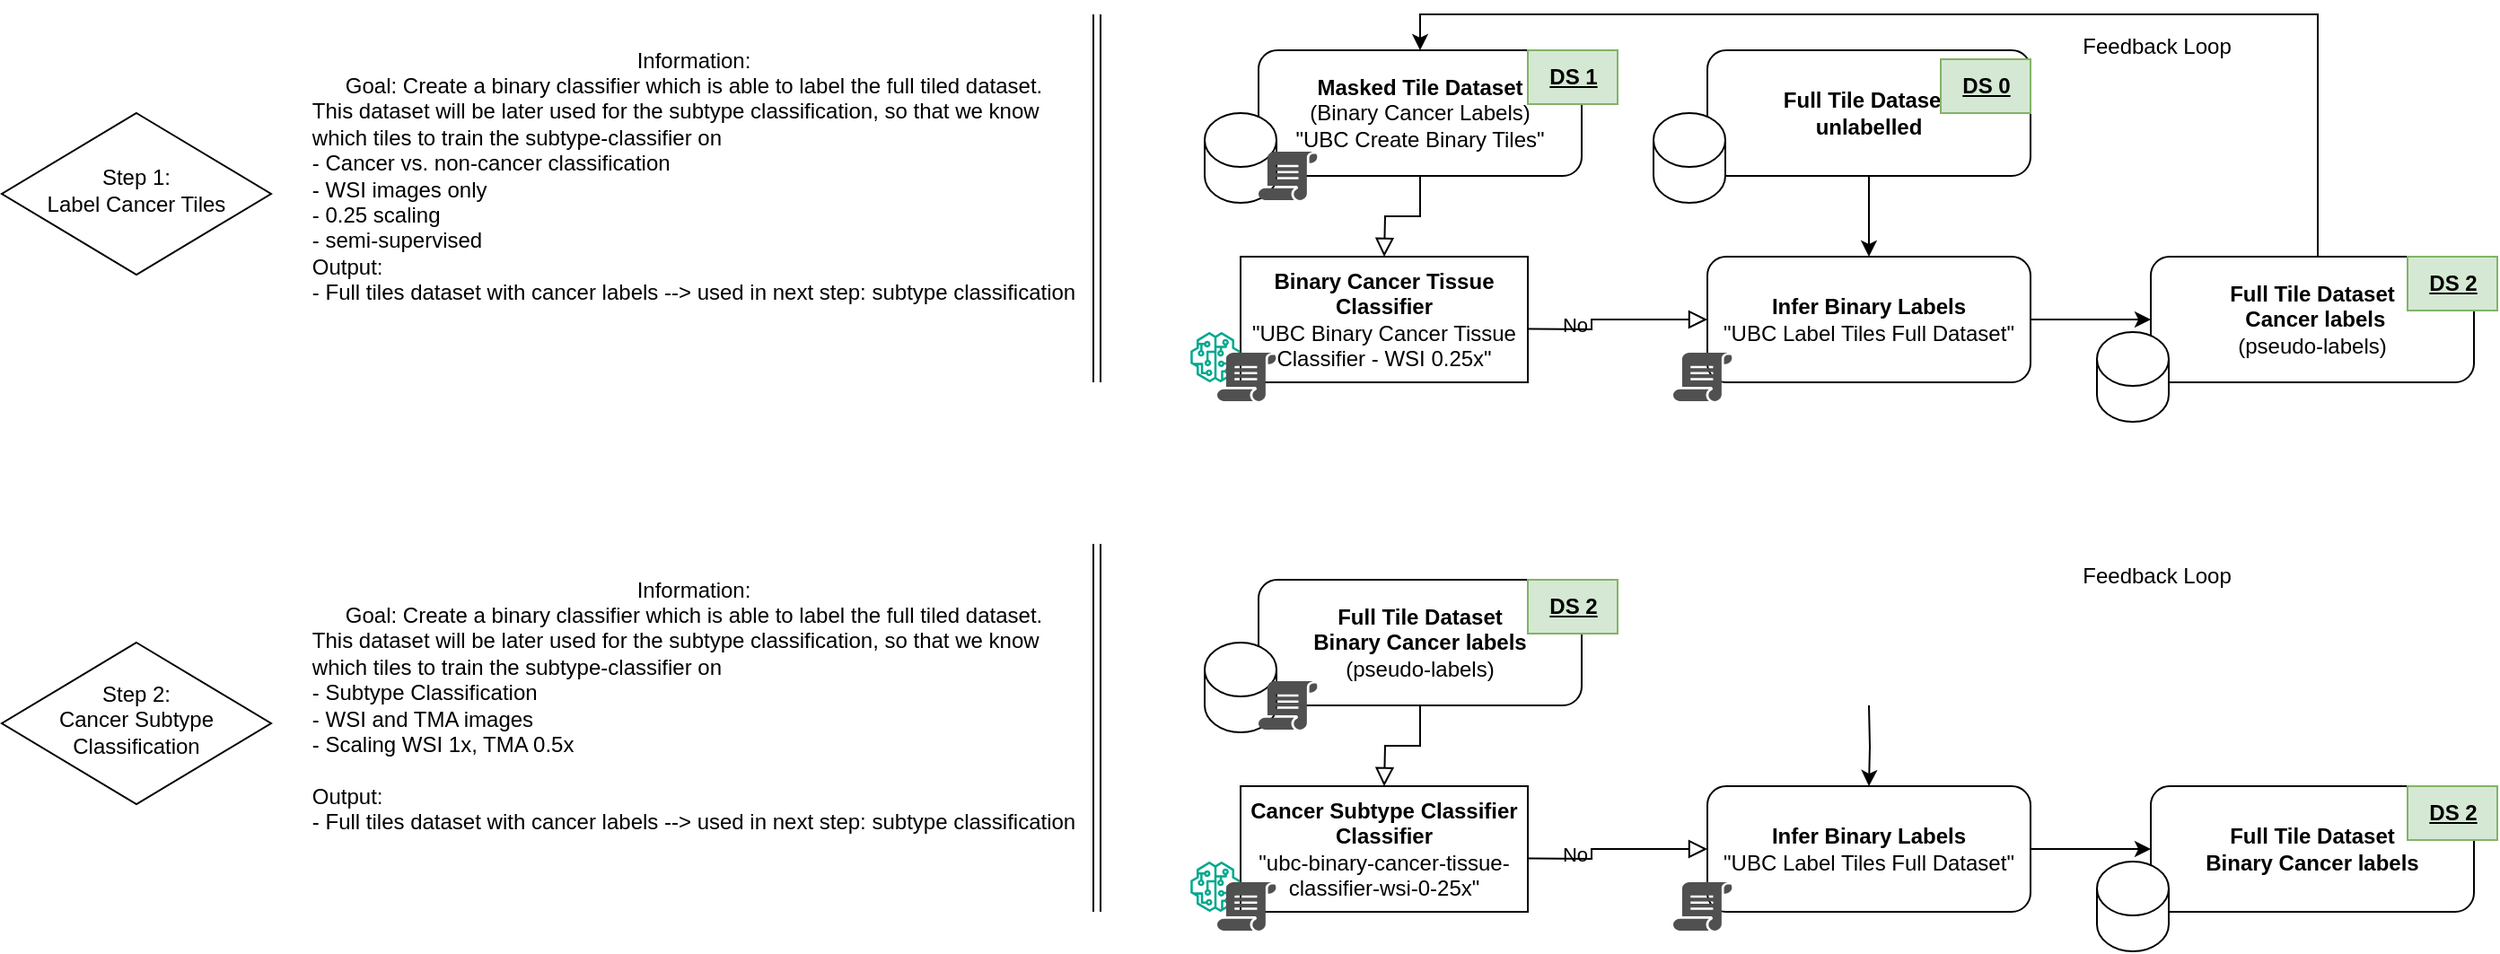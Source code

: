 <mxfile version="22.1.8" type="github">
  <diagram id="C5RBs43oDa-KdzZeNtuy" name="Page-1">
    <mxGraphModel dx="2901" dy="1153" grid="1" gridSize="10" guides="1" tooltips="1" connect="1" arrows="1" fold="1" page="1" pageScale="1" pageWidth="827" pageHeight="1169" math="0" shadow="0">
      <root>
        <mxCell id="WIyWlLk6GJQsqaUBKTNV-0" />
        <mxCell id="WIyWlLk6GJQsqaUBKTNV-1" parent="WIyWlLk6GJQsqaUBKTNV-0" />
        <mxCell id="WIyWlLk6GJQsqaUBKTNV-2" value="" style="rounded=0;html=1;jettySize=auto;orthogonalLoop=1;fontSize=11;endArrow=block;endFill=0;endSize=8;strokeWidth=1;shadow=0;labelBackgroundColor=none;edgeStyle=orthogonalEdgeStyle;" parent="WIyWlLk6GJQsqaUBKTNV-1" source="WIyWlLk6GJQsqaUBKTNV-3" edge="1">
          <mxGeometry relative="1" as="geometry">
            <mxPoint x="220" y="170" as="targetPoint" />
          </mxGeometry>
        </mxCell>
        <mxCell id="WIyWlLk6GJQsqaUBKTNV-3" value="&lt;div&gt;&lt;b&gt;Masked Tile Dataset&lt;/b&gt;&lt;/div&gt;&lt;div&gt;(Binary Cancer Labels)&lt;/div&gt;&lt;div&gt;&quot;UBC Create Binary Tiles&quot;&lt;br&gt;&lt;/div&gt;" style="rounded=1;whiteSpace=wrap;html=1;fontSize=12;glass=0;strokeWidth=1;shadow=0;" parent="WIyWlLk6GJQsqaUBKTNV-1" vertex="1">
          <mxGeometry x="150" y="55" width="180" height="70" as="geometry" />
        </mxCell>
        <mxCell id="WIyWlLk6GJQsqaUBKTNV-5" value="No" style="edgeStyle=orthogonalEdgeStyle;rounded=0;html=1;jettySize=auto;orthogonalLoop=1;fontSize=11;endArrow=block;endFill=0;endSize=8;strokeWidth=1;shadow=0;labelBackgroundColor=none;" parent="WIyWlLk6GJQsqaUBKTNV-1" target="WIyWlLk6GJQsqaUBKTNV-7" edge="1">
          <mxGeometry y="10" relative="1" as="geometry">
            <mxPoint as="offset" />
            <mxPoint x="270" y="210" as="sourcePoint" />
          </mxGeometry>
        </mxCell>
        <mxCell id="vX3REchwmnbRb52gsE5m-12" style="edgeStyle=orthogonalEdgeStyle;rounded=0;orthogonalLoop=1;jettySize=auto;html=1;exitX=1;exitY=0.5;exitDx=0;exitDy=0;entryX=0;entryY=0.5;entryDx=0;entryDy=0;" edge="1" parent="WIyWlLk6GJQsqaUBKTNV-1" source="WIyWlLk6GJQsqaUBKTNV-7" target="vX3REchwmnbRb52gsE5m-7">
          <mxGeometry relative="1" as="geometry" />
        </mxCell>
        <mxCell id="WIyWlLk6GJQsqaUBKTNV-7" value="&lt;div&gt;&lt;b&gt;Infer Binary Labels&lt;/b&gt;&lt;/div&gt;&lt;div&gt;&quot;UBC Label Tiles Full Dataset&quot;&lt;br&gt;&lt;/div&gt;" style="rounded=1;whiteSpace=wrap;html=1;fontSize=12;glass=0;strokeWidth=1;shadow=0;" parent="WIyWlLk6GJQsqaUBKTNV-1" vertex="1">
          <mxGeometry x="400" y="170" width="180" height="70" as="geometry" />
        </mxCell>
        <mxCell id="WIyWlLk6GJQsqaUBKTNV-10" value="Step 1:&lt;br&gt;&lt;div&gt;Label Cancer Tiles&lt;/div&gt;" style="rhombus;whiteSpace=wrap;html=1;shadow=0;fontFamily=Helvetica;fontSize=12;align=center;strokeWidth=1;spacing=6;spacingTop=-4;" parent="WIyWlLk6GJQsqaUBKTNV-1" vertex="1">
          <mxGeometry x="-550" y="90" width="150" height="90" as="geometry" />
        </mxCell>
        <mxCell id="vX3REchwmnbRb52gsE5m-1" value="" style="shape=cylinder3;whiteSpace=wrap;html=1;boundedLbl=1;backgroundOutline=1;size=15;" vertex="1" parent="WIyWlLk6GJQsqaUBKTNV-1">
          <mxGeometry x="120" y="90" width="40" height="50" as="geometry" />
        </mxCell>
        <mxCell id="vX3REchwmnbRb52gsE5m-3" value="&lt;div&gt;&lt;b&gt;Binary Cancer Tissue Classifier&lt;/b&gt;&lt;br&gt;&lt;/div&gt;&lt;div&gt;&quot;UBC Binary Cancer Tissue Classifier - WSI 0.25x&quot;&lt;/div&gt;" style="rounded=0;whiteSpace=wrap;html=1;" vertex="1" parent="WIyWlLk6GJQsqaUBKTNV-1">
          <mxGeometry x="140" y="170" width="160" height="70" as="geometry" />
        </mxCell>
        <mxCell id="vX3REchwmnbRb52gsE5m-2" value="" style="sketch=0;outlineConnect=0;fontColor=#232F3E;gradientColor=none;fillColor=#01A88D;strokeColor=none;dashed=0;verticalLabelPosition=bottom;verticalAlign=top;align=center;html=1;fontSize=12;fontStyle=0;aspect=fixed;pointerEvents=1;shape=mxgraph.aws4.sagemaker_model;shadow=0;" vertex="1" parent="WIyWlLk6GJQsqaUBKTNV-1">
          <mxGeometry x="112" y="212" width="28" height="28" as="geometry" />
        </mxCell>
        <mxCell id="vX3REchwmnbRb52gsE5m-10" value="" style="edgeStyle=orthogonalEdgeStyle;rounded=0;orthogonalLoop=1;jettySize=auto;html=1;" edge="1" parent="WIyWlLk6GJQsqaUBKTNV-1" source="vX3REchwmnbRb52gsE5m-4" target="WIyWlLk6GJQsqaUBKTNV-7">
          <mxGeometry relative="1" as="geometry" />
        </mxCell>
        <mxCell id="vX3REchwmnbRb52gsE5m-4" value="&lt;div&gt;&lt;b&gt;Full Tile Dataset&amp;nbsp;&lt;/b&gt;&lt;/div&gt;&lt;div&gt;&lt;b&gt;unlabelled&lt;br&gt;&lt;/b&gt;&lt;/div&gt;" style="rounded=1;whiteSpace=wrap;html=1;fontSize=12;glass=0;strokeWidth=1;shadow=0;" vertex="1" parent="WIyWlLk6GJQsqaUBKTNV-1">
          <mxGeometry x="400" y="55" width="180" height="70" as="geometry" />
        </mxCell>
        <mxCell id="vX3REchwmnbRb52gsE5m-5" value="" style="shape=cylinder3;whiteSpace=wrap;html=1;boundedLbl=1;backgroundOutline=1;size=15;" vertex="1" parent="WIyWlLk6GJQsqaUBKTNV-1">
          <mxGeometry x="370" y="90" width="40" height="50" as="geometry" />
        </mxCell>
        <mxCell id="vX3REchwmnbRb52gsE5m-9" style="edgeStyle=orthogonalEdgeStyle;rounded=0;orthogonalLoop=1;jettySize=auto;html=1;entryX=0.5;entryY=0;entryDx=0;entryDy=0;" edge="1" parent="WIyWlLk6GJQsqaUBKTNV-1" source="vX3REchwmnbRb52gsE5m-7" target="WIyWlLk6GJQsqaUBKTNV-3">
          <mxGeometry relative="1" as="geometry">
            <mxPoint x="737" y="20" as="targetPoint" />
            <Array as="points">
              <mxPoint x="740" y="35" />
              <mxPoint x="240" y="35" />
            </Array>
          </mxGeometry>
        </mxCell>
        <mxCell id="vX3REchwmnbRb52gsE5m-7" value="&lt;div&gt;&lt;b&gt;Full Tile Dataset&lt;/b&gt;&lt;/div&gt;&lt;div&gt;&lt;b&gt;&amp;nbsp;Cancer labels&lt;br&gt;&lt;/b&gt;&lt;/div&gt;&lt;div&gt;(pseudo-labels)&lt;b&gt;&lt;br&gt;&lt;/b&gt;&lt;/div&gt;" style="rounded=1;whiteSpace=wrap;html=1;fontSize=12;glass=0;strokeWidth=1;shadow=0;" vertex="1" parent="WIyWlLk6GJQsqaUBKTNV-1">
          <mxGeometry x="647" y="170" width="180" height="70" as="geometry" />
        </mxCell>
        <mxCell id="vX3REchwmnbRb52gsE5m-8" value="" style="shape=cylinder3;whiteSpace=wrap;html=1;boundedLbl=1;backgroundOutline=1;size=15;" vertex="1" parent="WIyWlLk6GJQsqaUBKTNV-1">
          <mxGeometry x="617" y="212" width="40" height="50" as="geometry" />
        </mxCell>
        <mxCell id="vX3REchwmnbRb52gsE5m-13" value="Feedback Loop" style="text;html=1;align=center;verticalAlign=middle;resizable=0;points=[];autosize=1;strokeColor=none;fillColor=none;" vertex="1" parent="WIyWlLk6GJQsqaUBKTNV-1">
          <mxGeometry x="595" y="38" width="110" height="30" as="geometry" />
        </mxCell>
        <mxCell id="vX3REchwmnbRb52gsE5m-14" value="" style="shape=link;html=1;rounded=0;edgeStyle=orthogonalEdgeStyle;" edge="1" parent="WIyWlLk6GJQsqaUBKTNV-1">
          <mxGeometry width="100" relative="1" as="geometry">
            <mxPoint x="60" y="240" as="sourcePoint" />
            <mxPoint x="60" y="35" as="targetPoint" />
          </mxGeometry>
        </mxCell>
        <mxCell id="vX3REchwmnbRb52gsE5m-16" value="" style="sketch=0;pointerEvents=1;shadow=0;dashed=0;html=1;strokeColor=none;fillColor=#505050;labelPosition=center;verticalLabelPosition=bottom;verticalAlign=top;outlineConnect=0;align=center;shape=mxgraph.office.concepts.script;" vertex="1" parent="WIyWlLk6GJQsqaUBKTNV-1">
          <mxGeometry x="381" y="223.5" width="33" height="27" as="geometry" />
        </mxCell>
        <mxCell id="vX3REchwmnbRb52gsE5m-17" value="" style="sketch=0;pointerEvents=1;shadow=0;dashed=0;html=1;strokeColor=none;fillColor=#505050;labelPosition=center;verticalLabelPosition=bottom;verticalAlign=top;outlineConnect=0;align=center;shape=mxgraph.office.concepts.script;" vertex="1" parent="WIyWlLk6GJQsqaUBKTNV-1">
          <mxGeometry x="150" y="111.5" width="33" height="27" as="geometry" />
        </mxCell>
        <mxCell id="vX3REchwmnbRb52gsE5m-18" value="" style="sketch=0;pointerEvents=1;shadow=0;dashed=0;html=1;strokeColor=none;fillColor=#505050;labelPosition=center;verticalLabelPosition=bottom;verticalAlign=top;outlineConnect=0;align=center;shape=mxgraph.office.concepts.script;" vertex="1" parent="WIyWlLk6GJQsqaUBKTNV-1">
          <mxGeometry x="127" y="223.5" width="33" height="27" as="geometry" />
        </mxCell>
        <mxCell id="vX3REchwmnbRb52gsE5m-19" value="&lt;b&gt;&lt;u&gt;&lt;font style=&quot;font-size: 12px;&quot;&gt;DS 0&lt;/font&gt;&lt;/u&gt;&lt;/b&gt;" style="text;html=1;align=center;verticalAlign=middle;resizable=0;points=[];autosize=1;strokeColor=#82b366;fillColor=#d5e8d4;" vertex="1" parent="WIyWlLk6GJQsqaUBKTNV-1">
          <mxGeometry x="530" y="60" width="50" height="30" as="geometry" />
        </mxCell>
        <mxCell id="vX3REchwmnbRb52gsE5m-20" value="&lt;b&gt;&lt;u&gt;&lt;font style=&quot;font-size: 12px;&quot;&gt;DS 1&lt;br&gt;&lt;/font&gt;&lt;/u&gt;&lt;/b&gt;" style="text;html=1;align=center;verticalAlign=middle;resizable=0;points=[];autosize=1;strokeColor=#82b366;fillColor=#d5e8d4;" vertex="1" parent="WIyWlLk6GJQsqaUBKTNV-1">
          <mxGeometry x="300" y="55" width="50" height="30" as="geometry" />
        </mxCell>
        <mxCell id="vX3REchwmnbRb52gsE5m-21" value="&lt;div&gt;&lt;b&gt;&lt;u&gt;&lt;font style=&quot;font-size: 12px;&quot;&gt;DS 2&lt;/font&gt;&lt;/u&gt;&lt;/b&gt;&lt;/div&gt;" style="text;html=1;align=center;verticalAlign=middle;resizable=0;points=[];autosize=1;strokeColor=#82b366;fillColor=#d5e8d4;" vertex="1" parent="WIyWlLk6GJQsqaUBKTNV-1">
          <mxGeometry x="790" y="170" width="50" height="30" as="geometry" />
        </mxCell>
        <mxCell id="vX3REchwmnbRb52gsE5m-22" value="&lt;div&gt;Information:&lt;/div&gt;&lt;div&gt;Goal: Create a binary classifier which is able to label the full tiled dataset. &lt;br&gt;&lt;div align=&quot;left&quot;&gt;This dataset will be later used for the subtype classification, so that we know&amp;nbsp;&lt;/div&gt;&lt;div align=&quot;left&quot;&gt;which tiles to train the subtype-classifier on&lt;br&gt;&lt;/div&gt;&lt;/div&gt;&lt;div align=&quot;left&quot;&gt;- Cancer vs. non-cancer classification&lt;br&gt;&lt;/div&gt;&lt;div align=&quot;left&quot;&gt;- WSI images only&lt;/div&gt;&lt;div align=&quot;left&quot;&gt;- 0.25 scaling&lt;/div&gt;&lt;div align=&quot;left&quot;&gt;- semi-supervised&lt;br&gt;&lt;/div&gt;&lt;div align=&quot;left&quot;&gt;Output: &lt;br&gt;&lt;/div&gt;&lt;div align=&quot;left&quot;&gt;- Full tiles dataset with cancer labels --&amp;gt; used in next step: subtype classification&lt;br&gt;&lt;/div&gt;" style="text;html=1;align=center;verticalAlign=middle;resizable=0;points=[];autosize=1;strokeColor=none;fillColor=none;" vertex="1" parent="WIyWlLk6GJQsqaUBKTNV-1">
          <mxGeometry x="-390" y="45" width="450" height="160" as="geometry" />
        </mxCell>
        <mxCell id="vX3REchwmnbRb52gsE5m-23" value="" style="rounded=0;html=1;jettySize=auto;orthogonalLoop=1;fontSize=11;endArrow=block;endFill=0;endSize=8;strokeWidth=1;shadow=0;labelBackgroundColor=none;edgeStyle=orthogonalEdgeStyle;" edge="1" parent="WIyWlLk6GJQsqaUBKTNV-1" source="vX3REchwmnbRb52gsE5m-24">
          <mxGeometry relative="1" as="geometry">
            <mxPoint x="220" y="465" as="targetPoint" />
          </mxGeometry>
        </mxCell>
        <mxCell id="vX3REchwmnbRb52gsE5m-24" value="&lt;div&gt;&lt;b&gt;Full Tile Dataset&lt;/b&gt;&lt;/div&gt;&lt;div&gt;&lt;b&gt;Binary Cancer labels&lt;/b&gt;&lt;/div&gt;&lt;div&gt;(pseudo-labels)&lt;b&gt;&lt;br&gt;&lt;/b&gt;&lt;/div&gt;" style="rounded=1;whiteSpace=wrap;html=1;fontSize=12;glass=0;strokeWidth=1;shadow=0;" vertex="1" parent="WIyWlLk6GJQsqaUBKTNV-1">
          <mxGeometry x="150" y="350" width="180" height="70" as="geometry" />
        </mxCell>
        <mxCell id="vX3REchwmnbRb52gsE5m-25" value="No" style="edgeStyle=orthogonalEdgeStyle;rounded=0;html=1;jettySize=auto;orthogonalLoop=1;fontSize=11;endArrow=block;endFill=0;endSize=8;strokeWidth=1;shadow=0;labelBackgroundColor=none;" edge="1" parent="WIyWlLk6GJQsqaUBKTNV-1" target="vX3REchwmnbRb52gsE5m-27">
          <mxGeometry y="10" relative="1" as="geometry">
            <mxPoint as="offset" />
            <mxPoint x="270" y="505" as="sourcePoint" />
          </mxGeometry>
        </mxCell>
        <mxCell id="vX3REchwmnbRb52gsE5m-26" style="edgeStyle=orthogonalEdgeStyle;rounded=0;orthogonalLoop=1;jettySize=auto;html=1;exitX=1;exitY=0.5;exitDx=0;exitDy=0;entryX=0;entryY=0.5;entryDx=0;entryDy=0;" edge="1" parent="WIyWlLk6GJQsqaUBKTNV-1" source="vX3REchwmnbRb52gsE5m-27" target="vX3REchwmnbRb52gsE5m-36">
          <mxGeometry relative="1" as="geometry" />
        </mxCell>
        <mxCell id="vX3REchwmnbRb52gsE5m-27" value="&lt;div&gt;&lt;b&gt;Infer Binary Labels&lt;/b&gt;&lt;/div&gt;&lt;div&gt;&quot;UBC Label Tiles Full Dataset&quot;&lt;br&gt;&lt;/div&gt;" style="rounded=1;whiteSpace=wrap;html=1;fontSize=12;glass=0;strokeWidth=1;shadow=0;" vertex="1" parent="WIyWlLk6GJQsqaUBKTNV-1">
          <mxGeometry x="400" y="465" width="180" height="70" as="geometry" />
        </mxCell>
        <mxCell id="vX3REchwmnbRb52gsE5m-28" value="&lt;div&gt;Step 2:&lt;/div&gt;&lt;div&gt;Cancer Subtype&lt;/div&gt;&lt;div&gt;Classification&lt;br&gt;&lt;/div&gt;" style="rhombus;whiteSpace=wrap;html=1;shadow=0;fontFamily=Helvetica;fontSize=12;align=center;strokeWidth=1;spacing=6;spacingTop=-4;" vertex="1" parent="WIyWlLk6GJQsqaUBKTNV-1">
          <mxGeometry x="-550" y="385" width="150" height="90" as="geometry" />
        </mxCell>
        <mxCell id="vX3REchwmnbRb52gsE5m-29" value="" style="shape=cylinder3;whiteSpace=wrap;html=1;boundedLbl=1;backgroundOutline=1;size=15;" vertex="1" parent="WIyWlLk6GJQsqaUBKTNV-1">
          <mxGeometry x="120" y="385" width="40" height="50" as="geometry" />
        </mxCell>
        <mxCell id="vX3REchwmnbRb52gsE5m-30" value="&lt;div&gt;&lt;b&gt;Cancer Subtype Classifier Classifier&lt;/b&gt;&lt;br&gt;&lt;/div&gt;&lt;div&gt;&quot;ubc-binary-cancer-tissue-classifier-wsi-0-25x&quot;&lt;/div&gt;" style="rounded=0;whiteSpace=wrap;html=1;" vertex="1" parent="WIyWlLk6GJQsqaUBKTNV-1">
          <mxGeometry x="140" y="465" width="160" height="70" as="geometry" />
        </mxCell>
        <mxCell id="vX3REchwmnbRb52gsE5m-31" value="" style="sketch=0;outlineConnect=0;fontColor=#232F3E;gradientColor=none;fillColor=#01A88D;strokeColor=none;dashed=0;verticalLabelPosition=bottom;verticalAlign=top;align=center;html=1;fontSize=12;fontStyle=0;aspect=fixed;pointerEvents=1;shape=mxgraph.aws4.sagemaker_model;shadow=0;" vertex="1" parent="WIyWlLk6GJQsqaUBKTNV-1">
          <mxGeometry x="112" y="507" width="28" height="28" as="geometry" />
        </mxCell>
        <mxCell id="vX3REchwmnbRb52gsE5m-32" value="" style="edgeStyle=orthogonalEdgeStyle;rounded=0;orthogonalLoop=1;jettySize=auto;html=1;" edge="1" parent="WIyWlLk6GJQsqaUBKTNV-1" target="vX3REchwmnbRb52gsE5m-27">
          <mxGeometry relative="1" as="geometry">
            <mxPoint x="490" y="420" as="sourcePoint" />
          </mxGeometry>
        </mxCell>
        <mxCell id="vX3REchwmnbRb52gsE5m-36" value="&lt;div&gt;&lt;b&gt;Full Tile Dataset&lt;/b&gt;&lt;/div&gt;&lt;div&gt;&lt;b&gt;Binary Cancer labels&lt;br&gt;&lt;/b&gt;&lt;/div&gt;" style="rounded=1;whiteSpace=wrap;html=1;fontSize=12;glass=0;strokeWidth=1;shadow=0;" vertex="1" parent="WIyWlLk6GJQsqaUBKTNV-1">
          <mxGeometry x="647" y="465" width="180" height="70" as="geometry" />
        </mxCell>
        <mxCell id="vX3REchwmnbRb52gsE5m-37" value="" style="shape=cylinder3;whiteSpace=wrap;html=1;boundedLbl=1;backgroundOutline=1;size=15;" vertex="1" parent="WIyWlLk6GJQsqaUBKTNV-1">
          <mxGeometry x="617" y="507" width="40" height="50" as="geometry" />
        </mxCell>
        <mxCell id="vX3REchwmnbRb52gsE5m-38" value="Feedback Loop" style="text;html=1;align=center;verticalAlign=middle;resizable=0;points=[];autosize=1;strokeColor=none;fillColor=none;" vertex="1" parent="WIyWlLk6GJQsqaUBKTNV-1">
          <mxGeometry x="595" y="333" width="110" height="30" as="geometry" />
        </mxCell>
        <mxCell id="vX3REchwmnbRb52gsE5m-39" value="" style="shape=link;html=1;rounded=0;edgeStyle=orthogonalEdgeStyle;" edge="1" parent="WIyWlLk6GJQsqaUBKTNV-1">
          <mxGeometry width="100" relative="1" as="geometry">
            <mxPoint x="60" y="535" as="sourcePoint" />
            <mxPoint x="60" y="330" as="targetPoint" />
          </mxGeometry>
        </mxCell>
        <mxCell id="vX3REchwmnbRb52gsE5m-40" value="" style="sketch=0;pointerEvents=1;shadow=0;dashed=0;html=1;strokeColor=none;fillColor=#505050;labelPosition=center;verticalLabelPosition=bottom;verticalAlign=top;outlineConnect=0;align=center;shape=mxgraph.office.concepts.script;" vertex="1" parent="WIyWlLk6GJQsqaUBKTNV-1">
          <mxGeometry x="381" y="518.5" width="33" height="27" as="geometry" />
        </mxCell>
        <mxCell id="vX3REchwmnbRb52gsE5m-41" value="" style="sketch=0;pointerEvents=1;shadow=0;dashed=0;html=1;strokeColor=none;fillColor=#505050;labelPosition=center;verticalLabelPosition=bottom;verticalAlign=top;outlineConnect=0;align=center;shape=mxgraph.office.concepts.script;" vertex="1" parent="WIyWlLk6GJQsqaUBKTNV-1">
          <mxGeometry x="150" y="406.5" width="33" height="27" as="geometry" />
        </mxCell>
        <mxCell id="vX3REchwmnbRb52gsE5m-42" value="" style="sketch=0;pointerEvents=1;shadow=0;dashed=0;html=1;strokeColor=none;fillColor=#505050;labelPosition=center;verticalLabelPosition=bottom;verticalAlign=top;outlineConnect=0;align=center;shape=mxgraph.office.concepts.script;" vertex="1" parent="WIyWlLk6GJQsqaUBKTNV-1">
          <mxGeometry x="127" y="518.5" width="33" height="27" as="geometry" />
        </mxCell>
        <mxCell id="vX3REchwmnbRb52gsE5m-44" value="&lt;b&gt;&lt;u&gt;&lt;font style=&quot;font-size: 12px;&quot;&gt;DS 2&lt;br&gt;&lt;/font&gt;&lt;/u&gt;&lt;/b&gt;" style="text;html=1;align=center;verticalAlign=middle;resizable=0;points=[];autosize=1;strokeColor=#82b366;fillColor=#d5e8d4;" vertex="1" parent="WIyWlLk6GJQsqaUBKTNV-1">
          <mxGeometry x="300" y="350" width="50" height="30" as="geometry" />
        </mxCell>
        <mxCell id="vX3REchwmnbRb52gsE5m-45" value="&lt;div&gt;&lt;b&gt;&lt;u&gt;&lt;font style=&quot;font-size: 12px;&quot;&gt;DS 2&lt;/font&gt;&lt;/u&gt;&lt;/b&gt;&lt;/div&gt;" style="text;html=1;align=center;verticalAlign=middle;resizable=0;points=[];autosize=1;strokeColor=#82b366;fillColor=#d5e8d4;" vertex="1" parent="WIyWlLk6GJQsqaUBKTNV-1">
          <mxGeometry x="790" y="465" width="50" height="30" as="geometry" />
        </mxCell>
        <mxCell id="vX3REchwmnbRb52gsE5m-46" value="&lt;div&gt;Information:&lt;/div&gt;&lt;div&gt;Goal: Create a binary classifier which is able to label the full tiled dataset. &lt;br&gt;&lt;div align=&quot;left&quot;&gt;This dataset will be later used for the subtype classification, so that we know&amp;nbsp;&lt;/div&gt;&lt;div align=&quot;left&quot;&gt;which tiles to train the subtype-classifier on&lt;br&gt;&lt;/div&gt;&lt;/div&gt;&lt;div align=&quot;left&quot;&gt;- Subtype Classification&lt;br&gt;&lt;/div&gt;&lt;div align=&quot;left&quot;&gt;- WSI and TMA images&lt;/div&gt;&lt;div align=&quot;left&quot;&gt;- Scaling WSI 1x, TMA 0.5x&lt;br&gt;&lt;/div&gt;&lt;div align=&quot;left&quot;&gt;&lt;br&gt;&lt;/div&gt;&lt;div align=&quot;left&quot;&gt;Output: &lt;br&gt;&lt;/div&gt;&lt;div align=&quot;left&quot;&gt;- Full tiles dataset with cancer labels --&amp;gt; used in next step: subtype classification&lt;br&gt;&lt;/div&gt;" style="text;html=1;align=center;verticalAlign=middle;resizable=0;points=[];autosize=1;strokeColor=none;fillColor=none;" vertex="1" parent="WIyWlLk6GJQsqaUBKTNV-1">
          <mxGeometry x="-390" y="340" width="450" height="160" as="geometry" />
        </mxCell>
      </root>
    </mxGraphModel>
  </diagram>
</mxfile>
